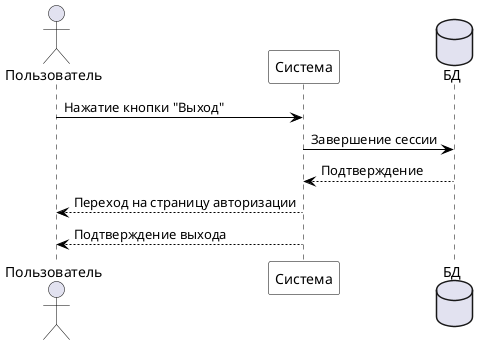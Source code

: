 @startuml
skinparam sequence {
    ArrowColor Black
    ActorBorderColor Black
    LifeLineBorderColor Black
    LifeLineBackgroundColor White
    ParticipantBorderColor Black
    ParticipantBackgroundColor White
    ParticipantFontColor Black
}

actor Пользователь
participant "Система" as System
database "БД" as DB

Пользователь -> System: Нажатие кнопки "Выход"
System -> DB: Завершение сессии
DB --> System: Подтверждение
System --> Пользователь: Переход на страницу авторизации
System --> Пользователь: Подтверждение выхода

@enduml
